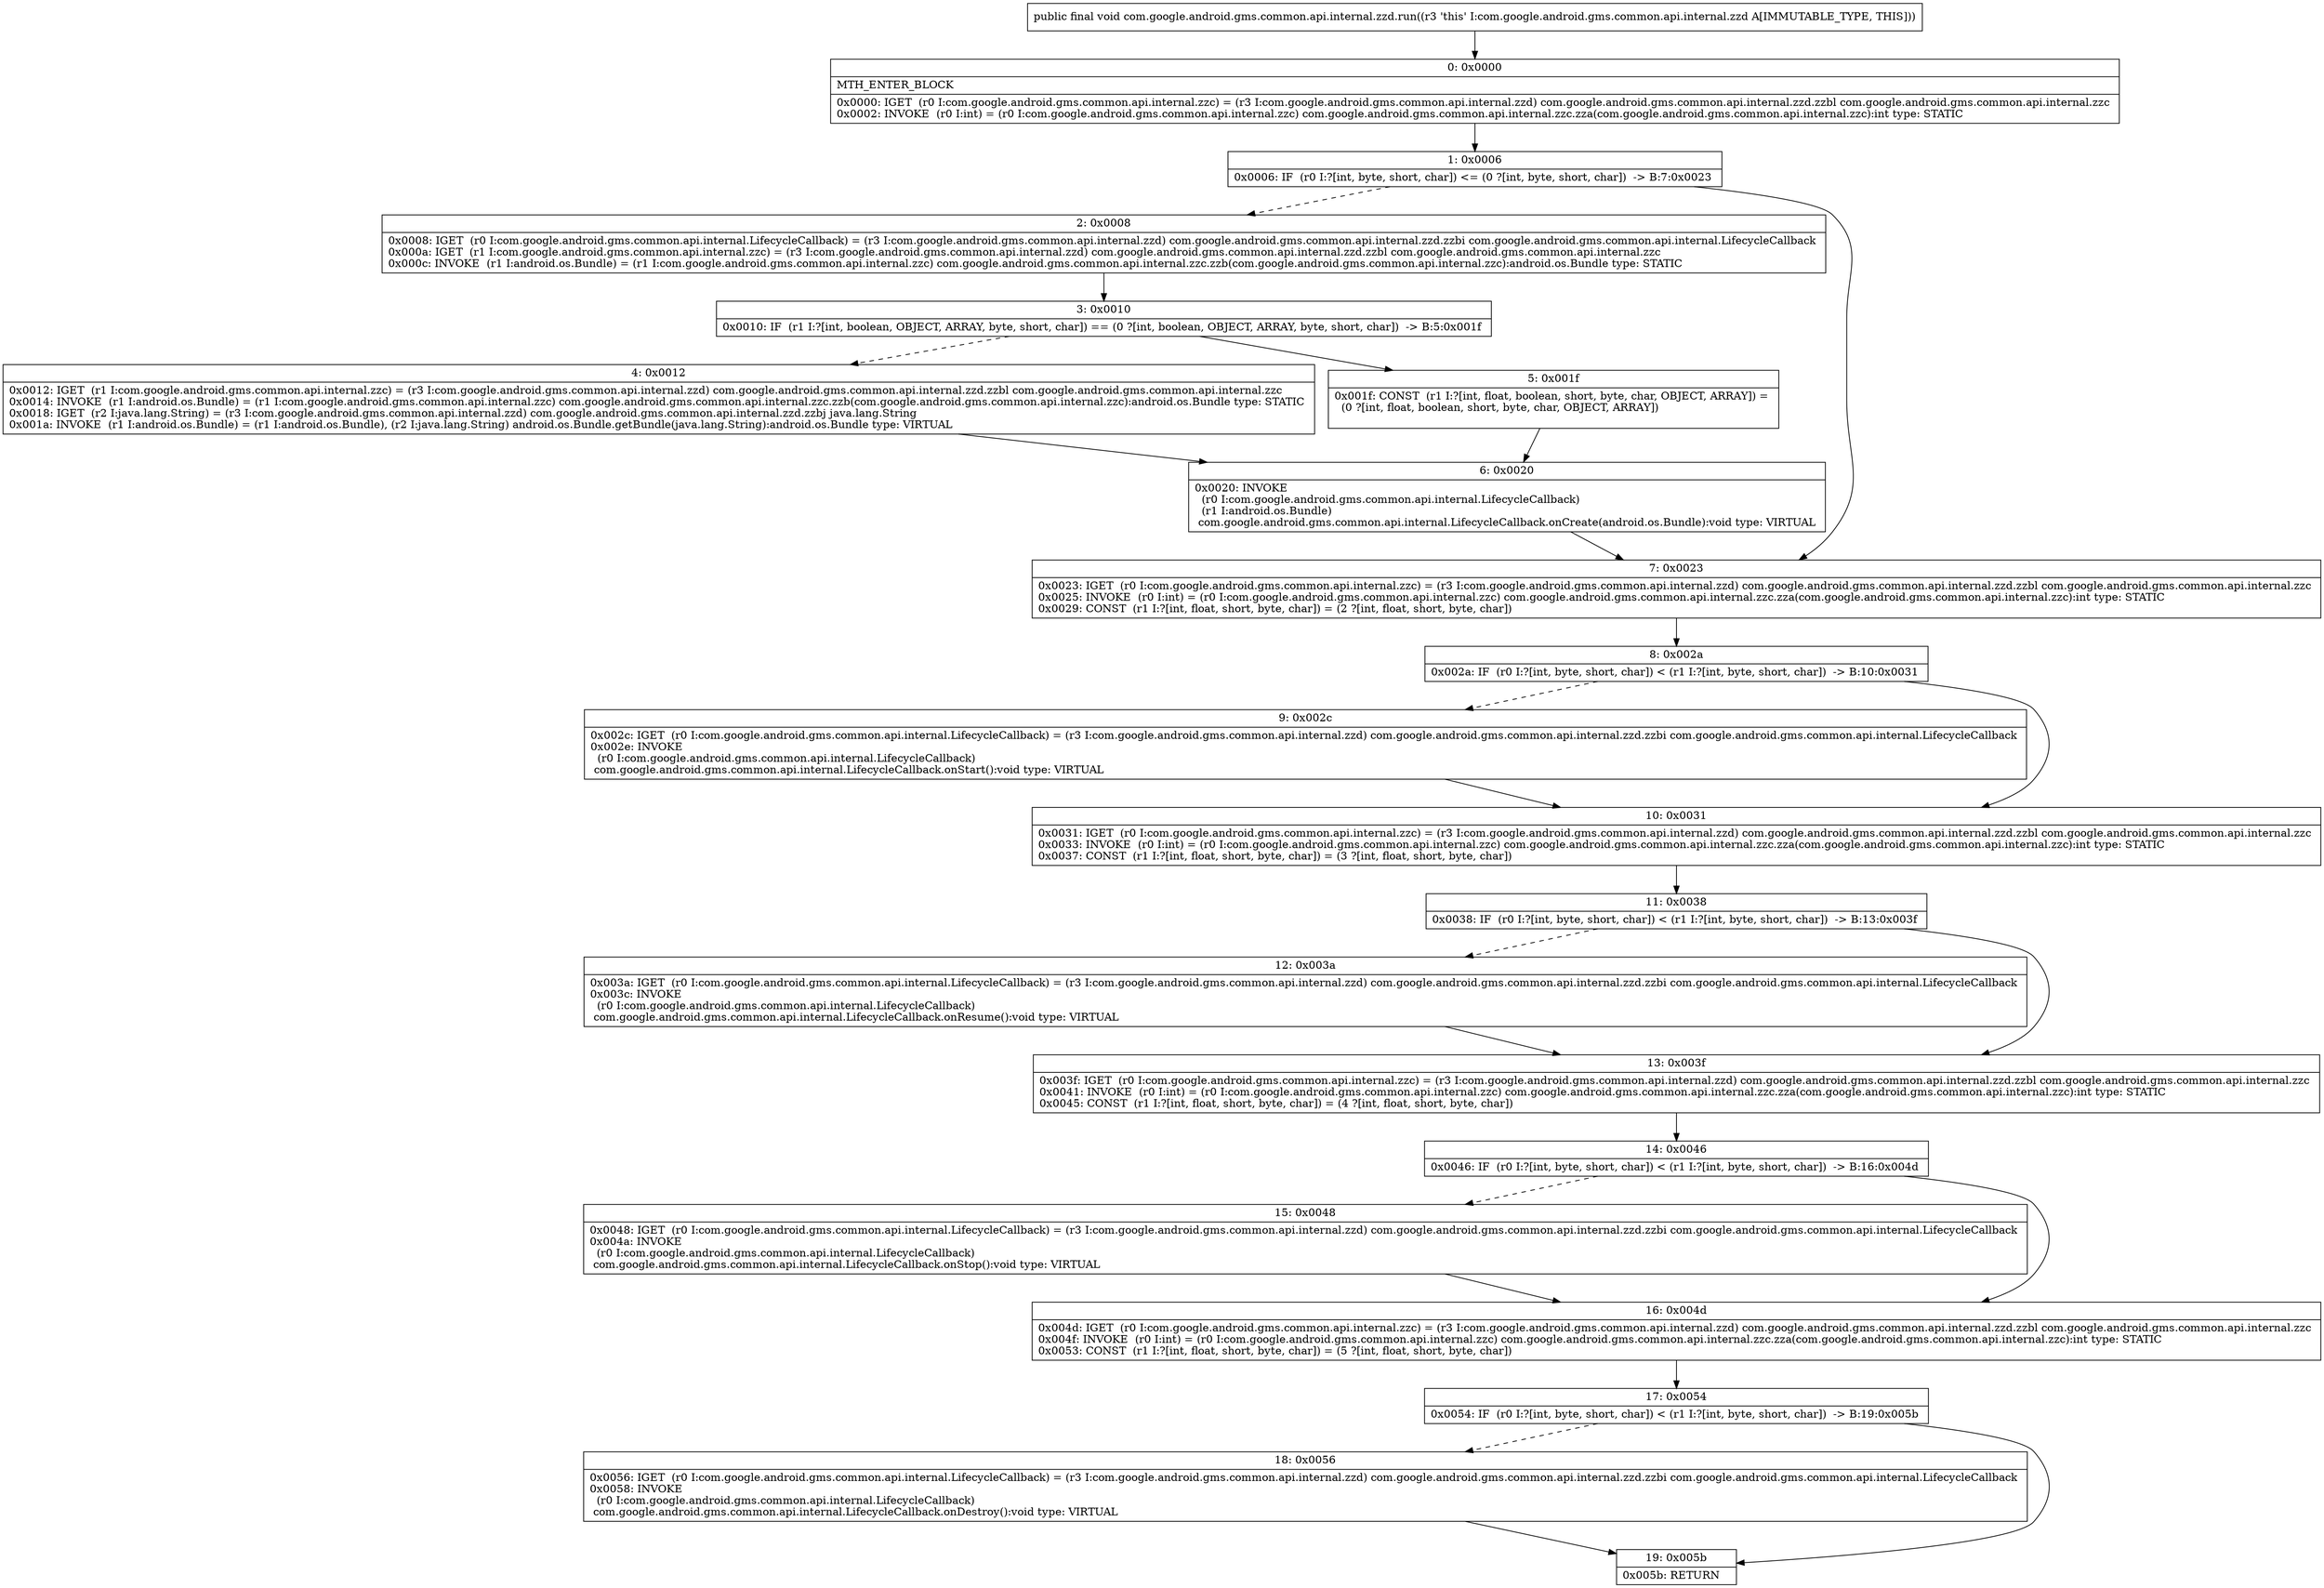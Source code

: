 digraph "CFG forcom.google.android.gms.common.api.internal.zzd.run()V" {
Node_0 [shape=record,label="{0\:\ 0x0000|MTH_ENTER_BLOCK\l|0x0000: IGET  (r0 I:com.google.android.gms.common.api.internal.zzc) = (r3 I:com.google.android.gms.common.api.internal.zzd) com.google.android.gms.common.api.internal.zzd.zzbl com.google.android.gms.common.api.internal.zzc \l0x0002: INVOKE  (r0 I:int) = (r0 I:com.google.android.gms.common.api.internal.zzc) com.google.android.gms.common.api.internal.zzc.zza(com.google.android.gms.common.api.internal.zzc):int type: STATIC \l}"];
Node_1 [shape=record,label="{1\:\ 0x0006|0x0006: IF  (r0 I:?[int, byte, short, char]) \<= (0 ?[int, byte, short, char])  \-\> B:7:0x0023 \l}"];
Node_2 [shape=record,label="{2\:\ 0x0008|0x0008: IGET  (r0 I:com.google.android.gms.common.api.internal.LifecycleCallback) = (r3 I:com.google.android.gms.common.api.internal.zzd) com.google.android.gms.common.api.internal.zzd.zzbi com.google.android.gms.common.api.internal.LifecycleCallback \l0x000a: IGET  (r1 I:com.google.android.gms.common.api.internal.zzc) = (r3 I:com.google.android.gms.common.api.internal.zzd) com.google.android.gms.common.api.internal.zzd.zzbl com.google.android.gms.common.api.internal.zzc \l0x000c: INVOKE  (r1 I:android.os.Bundle) = (r1 I:com.google.android.gms.common.api.internal.zzc) com.google.android.gms.common.api.internal.zzc.zzb(com.google.android.gms.common.api.internal.zzc):android.os.Bundle type: STATIC \l}"];
Node_3 [shape=record,label="{3\:\ 0x0010|0x0010: IF  (r1 I:?[int, boolean, OBJECT, ARRAY, byte, short, char]) == (0 ?[int, boolean, OBJECT, ARRAY, byte, short, char])  \-\> B:5:0x001f \l}"];
Node_4 [shape=record,label="{4\:\ 0x0012|0x0012: IGET  (r1 I:com.google.android.gms.common.api.internal.zzc) = (r3 I:com.google.android.gms.common.api.internal.zzd) com.google.android.gms.common.api.internal.zzd.zzbl com.google.android.gms.common.api.internal.zzc \l0x0014: INVOKE  (r1 I:android.os.Bundle) = (r1 I:com.google.android.gms.common.api.internal.zzc) com.google.android.gms.common.api.internal.zzc.zzb(com.google.android.gms.common.api.internal.zzc):android.os.Bundle type: STATIC \l0x0018: IGET  (r2 I:java.lang.String) = (r3 I:com.google.android.gms.common.api.internal.zzd) com.google.android.gms.common.api.internal.zzd.zzbj java.lang.String \l0x001a: INVOKE  (r1 I:android.os.Bundle) = (r1 I:android.os.Bundle), (r2 I:java.lang.String) android.os.Bundle.getBundle(java.lang.String):android.os.Bundle type: VIRTUAL \l}"];
Node_5 [shape=record,label="{5\:\ 0x001f|0x001f: CONST  (r1 I:?[int, float, boolean, short, byte, char, OBJECT, ARRAY]) = \l  (0 ?[int, float, boolean, short, byte, char, OBJECT, ARRAY])\l \l}"];
Node_6 [shape=record,label="{6\:\ 0x0020|0x0020: INVOKE  \l  (r0 I:com.google.android.gms.common.api.internal.LifecycleCallback)\l  (r1 I:android.os.Bundle)\l com.google.android.gms.common.api.internal.LifecycleCallback.onCreate(android.os.Bundle):void type: VIRTUAL \l}"];
Node_7 [shape=record,label="{7\:\ 0x0023|0x0023: IGET  (r0 I:com.google.android.gms.common.api.internal.zzc) = (r3 I:com.google.android.gms.common.api.internal.zzd) com.google.android.gms.common.api.internal.zzd.zzbl com.google.android.gms.common.api.internal.zzc \l0x0025: INVOKE  (r0 I:int) = (r0 I:com.google.android.gms.common.api.internal.zzc) com.google.android.gms.common.api.internal.zzc.zza(com.google.android.gms.common.api.internal.zzc):int type: STATIC \l0x0029: CONST  (r1 I:?[int, float, short, byte, char]) = (2 ?[int, float, short, byte, char]) \l}"];
Node_8 [shape=record,label="{8\:\ 0x002a|0x002a: IF  (r0 I:?[int, byte, short, char]) \< (r1 I:?[int, byte, short, char])  \-\> B:10:0x0031 \l}"];
Node_9 [shape=record,label="{9\:\ 0x002c|0x002c: IGET  (r0 I:com.google.android.gms.common.api.internal.LifecycleCallback) = (r3 I:com.google.android.gms.common.api.internal.zzd) com.google.android.gms.common.api.internal.zzd.zzbi com.google.android.gms.common.api.internal.LifecycleCallback \l0x002e: INVOKE  \l  (r0 I:com.google.android.gms.common.api.internal.LifecycleCallback)\l com.google.android.gms.common.api.internal.LifecycleCallback.onStart():void type: VIRTUAL \l}"];
Node_10 [shape=record,label="{10\:\ 0x0031|0x0031: IGET  (r0 I:com.google.android.gms.common.api.internal.zzc) = (r3 I:com.google.android.gms.common.api.internal.zzd) com.google.android.gms.common.api.internal.zzd.zzbl com.google.android.gms.common.api.internal.zzc \l0x0033: INVOKE  (r0 I:int) = (r0 I:com.google.android.gms.common.api.internal.zzc) com.google.android.gms.common.api.internal.zzc.zza(com.google.android.gms.common.api.internal.zzc):int type: STATIC \l0x0037: CONST  (r1 I:?[int, float, short, byte, char]) = (3 ?[int, float, short, byte, char]) \l}"];
Node_11 [shape=record,label="{11\:\ 0x0038|0x0038: IF  (r0 I:?[int, byte, short, char]) \< (r1 I:?[int, byte, short, char])  \-\> B:13:0x003f \l}"];
Node_12 [shape=record,label="{12\:\ 0x003a|0x003a: IGET  (r0 I:com.google.android.gms.common.api.internal.LifecycleCallback) = (r3 I:com.google.android.gms.common.api.internal.zzd) com.google.android.gms.common.api.internal.zzd.zzbi com.google.android.gms.common.api.internal.LifecycleCallback \l0x003c: INVOKE  \l  (r0 I:com.google.android.gms.common.api.internal.LifecycleCallback)\l com.google.android.gms.common.api.internal.LifecycleCallback.onResume():void type: VIRTUAL \l}"];
Node_13 [shape=record,label="{13\:\ 0x003f|0x003f: IGET  (r0 I:com.google.android.gms.common.api.internal.zzc) = (r3 I:com.google.android.gms.common.api.internal.zzd) com.google.android.gms.common.api.internal.zzd.zzbl com.google.android.gms.common.api.internal.zzc \l0x0041: INVOKE  (r0 I:int) = (r0 I:com.google.android.gms.common.api.internal.zzc) com.google.android.gms.common.api.internal.zzc.zza(com.google.android.gms.common.api.internal.zzc):int type: STATIC \l0x0045: CONST  (r1 I:?[int, float, short, byte, char]) = (4 ?[int, float, short, byte, char]) \l}"];
Node_14 [shape=record,label="{14\:\ 0x0046|0x0046: IF  (r0 I:?[int, byte, short, char]) \< (r1 I:?[int, byte, short, char])  \-\> B:16:0x004d \l}"];
Node_15 [shape=record,label="{15\:\ 0x0048|0x0048: IGET  (r0 I:com.google.android.gms.common.api.internal.LifecycleCallback) = (r3 I:com.google.android.gms.common.api.internal.zzd) com.google.android.gms.common.api.internal.zzd.zzbi com.google.android.gms.common.api.internal.LifecycleCallback \l0x004a: INVOKE  \l  (r0 I:com.google.android.gms.common.api.internal.LifecycleCallback)\l com.google.android.gms.common.api.internal.LifecycleCallback.onStop():void type: VIRTUAL \l}"];
Node_16 [shape=record,label="{16\:\ 0x004d|0x004d: IGET  (r0 I:com.google.android.gms.common.api.internal.zzc) = (r3 I:com.google.android.gms.common.api.internal.zzd) com.google.android.gms.common.api.internal.zzd.zzbl com.google.android.gms.common.api.internal.zzc \l0x004f: INVOKE  (r0 I:int) = (r0 I:com.google.android.gms.common.api.internal.zzc) com.google.android.gms.common.api.internal.zzc.zza(com.google.android.gms.common.api.internal.zzc):int type: STATIC \l0x0053: CONST  (r1 I:?[int, float, short, byte, char]) = (5 ?[int, float, short, byte, char]) \l}"];
Node_17 [shape=record,label="{17\:\ 0x0054|0x0054: IF  (r0 I:?[int, byte, short, char]) \< (r1 I:?[int, byte, short, char])  \-\> B:19:0x005b \l}"];
Node_18 [shape=record,label="{18\:\ 0x0056|0x0056: IGET  (r0 I:com.google.android.gms.common.api.internal.LifecycleCallback) = (r3 I:com.google.android.gms.common.api.internal.zzd) com.google.android.gms.common.api.internal.zzd.zzbi com.google.android.gms.common.api.internal.LifecycleCallback \l0x0058: INVOKE  \l  (r0 I:com.google.android.gms.common.api.internal.LifecycleCallback)\l com.google.android.gms.common.api.internal.LifecycleCallback.onDestroy():void type: VIRTUAL \l}"];
Node_19 [shape=record,label="{19\:\ 0x005b|0x005b: RETURN   \l}"];
MethodNode[shape=record,label="{public final void com.google.android.gms.common.api.internal.zzd.run((r3 'this' I:com.google.android.gms.common.api.internal.zzd A[IMMUTABLE_TYPE, THIS])) }"];
MethodNode -> Node_0;
Node_0 -> Node_1;
Node_1 -> Node_2[style=dashed];
Node_1 -> Node_7;
Node_2 -> Node_3;
Node_3 -> Node_4[style=dashed];
Node_3 -> Node_5;
Node_4 -> Node_6;
Node_5 -> Node_6;
Node_6 -> Node_7;
Node_7 -> Node_8;
Node_8 -> Node_9[style=dashed];
Node_8 -> Node_10;
Node_9 -> Node_10;
Node_10 -> Node_11;
Node_11 -> Node_12[style=dashed];
Node_11 -> Node_13;
Node_12 -> Node_13;
Node_13 -> Node_14;
Node_14 -> Node_15[style=dashed];
Node_14 -> Node_16;
Node_15 -> Node_16;
Node_16 -> Node_17;
Node_17 -> Node_18[style=dashed];
Node_17 -> Node_19;
Node_18 -> Node_19;
}


